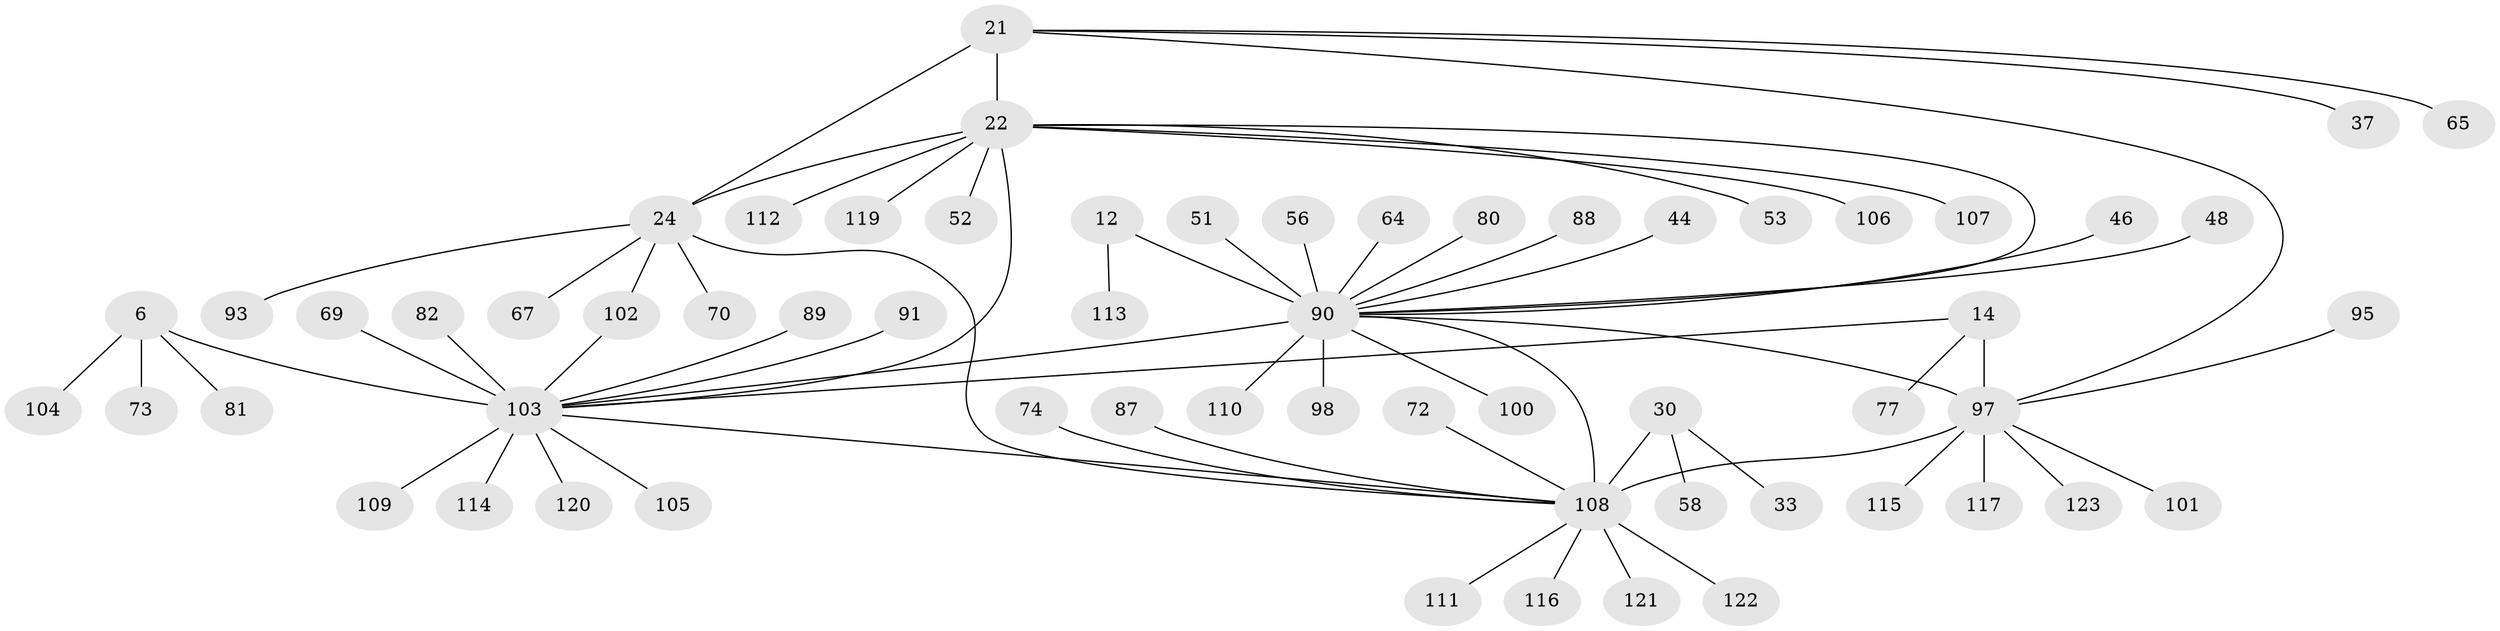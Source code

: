 // original degree distribution, {6: 0.04065040650406504, 8: 0.032520325203252036, 9: 0.024390243902439025, 16: 0.016260162601626018, 7: 0.04878048780487805, 11: 0.016260162601626018, 13: 0.008130081300813009, 10: 0.04065040650406504, 5: 0.016260162601626018, 2: 0.12195121951219512, 1: 0.6097560975609756, 3: 0.024390243902439025}
// Generated by graph-tools (version 1.1) at 2025/56/03/09/25 04:56:05]
// undirected, 61 vertices, 68 edges
graph export_dot {
graph [start="1"]
  node [color=gray90,style=filled];
  6 [super="+1"];
  12 [super="+11"];
  14 [super="+13"];
  21 [super="+20"];
  22 [super="+19"];
  24 [super="+23"];
  30 [super="+29"];
  33;
  37;
  44;
  46;
  48;
  51;
  52 [super="+36"];
  53;
  56;
  58;
  64;
  65;
  67;
  69;
  70;
  72;
  73;
  74;
  77;
  80;
  81 [super="+55"];
  82;
  87;
  88;
  89;
  90 [super="+75"];
  91;
  93;
  95;
  97 [super="+17+35+18+39+62+66+85+92+94"];
  98;
  100;
  101;
  102;
  103 [super="+45+99+50"];
  104;
  105;
  106;
  107;
  108 [super="+76+83+27+86+49"];
  109;
  110;
  111;
  112 [super="+78"];
  113;
  114 [super="+41"];
  115;
  116;
  117 [super="+43"];
  119;
  120 [super="+59"];
  121;
  122 [super="+60"];
  123 [super="+96+118"];
  6 -- 104;
  6 -- 73;
  6 -- 81;
  6 -- 103 [weight=8];
  12 -- 113;
  12 -- 90 [weight=8];
  14 -- 77;
  14 -- 103;
  14 -- 97 [weight=8];
  21 -- 22 [weight=4];
  21 -- 24 [weight=4];
  21 -- 65;
  21 -- 37;
  21 -- 97;
  22 -- 24 [weight=4];
  22 -- 90 [weight=3];
  22 -- 107;
  22 -- 119;
  22 -- 106;
  22 -- 53;
  22 -- 52;
  22 -- 112;
  22 -- 103 [weight=2];
  24 -- 67;
  24 -- 102;
  24 -- 70;
  24 -- 93;
  24 -- 108;
  30 -- 33;
  30 -- 58;
  30 -- 108 [weight=8];
  44 -- 90;
  46 -- 90;
  48 -- 90;
  51 -- 90;
  56 -- 90;
  64 -- 90;
  69 -- 103;
  72 -- 108;
  74 -- 108;
  80 -- 90;
  82 -- 103;
  87 -- 108;
  88 -- 90;
  89 -- 103;
  90 -- 98;
  90 -- 100;
  90 -- 103 [weight=3];
  90 -- 110;
  90 -- 97;
  90 -- 108 [weight=3];
  91 -- 103;
  95 -- 97;
  97 -- 101;
  97 -- 115;
  97 -- 117;
  97 -- 108;
  97 -- 123;
  102 -- 103;
  103 -- 105;
  103 -- 109;
  103 -- 114;
  103 -- 120;
  103 -- 108;
  108 -- 111;
  108 -- 116;
  108 -- 121;
  108 -- 122;
}
